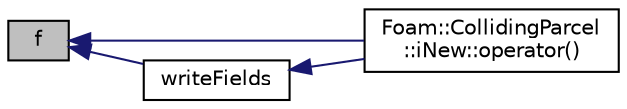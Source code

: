 digraph "f"
{
  bgcolor="transparent";
  edge [fontname="Helvetica",fontsize="10",labelfontname="Helvetica",labelfontsize="10"];
  node [fontname="Helvetica",fontsize="10",shape=record];
  rankdir="LR";
  Node76 [label="f",height=0.2,width=0.4,color="black", fillcolor="grey75", style="filled", fontcolor="black"];
  Node76 -> Node77 [dir="back",color="midnightblue",fontsize="10",style="solid",fontname="Helvetica"];
  Node77 [label="Foam::CollidingParcel\l::iNew::operator()",height=0.2,width=0.4,color="black",URL="$a24989.html#a5310d7079372ff5b2c6ce6ad8f213b41"];
  Node76 -> Node78 [dir="back",color="midnightblue",fontsize="10",style="solid",fontname="Helvetica"];
  Node78 [label="writeFields",height=0.2,width=0.4,color="black",URL="$a24981.html#a906eddb9c2a5710c531a5a57276cc18e",tooltip="Write. "];
  Node78 -> Node77 [dir="back",color="midnightblue",fontsize="10",style="solid",fontname="Helvetica"];
}
